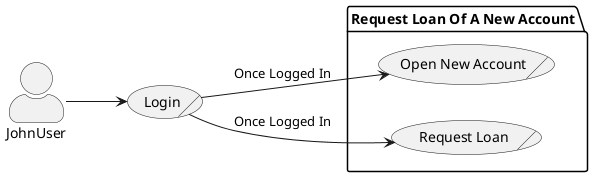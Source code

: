 @startuml REQUEST_LOAN_OF_A_NEW_ACCOUNT_USECASE
left to right direction
skinparam actorStyle awesome

actor JohnUser as user

usecase (Login)/ as login

package "Request Loan Of A New Account" {
    usecase (Open New Account)/ as account
    usecase (Request Loan)/ as loan
}

user --> login
login --> account: Once Logged In
login --> loan: Once Logged In
@enduml